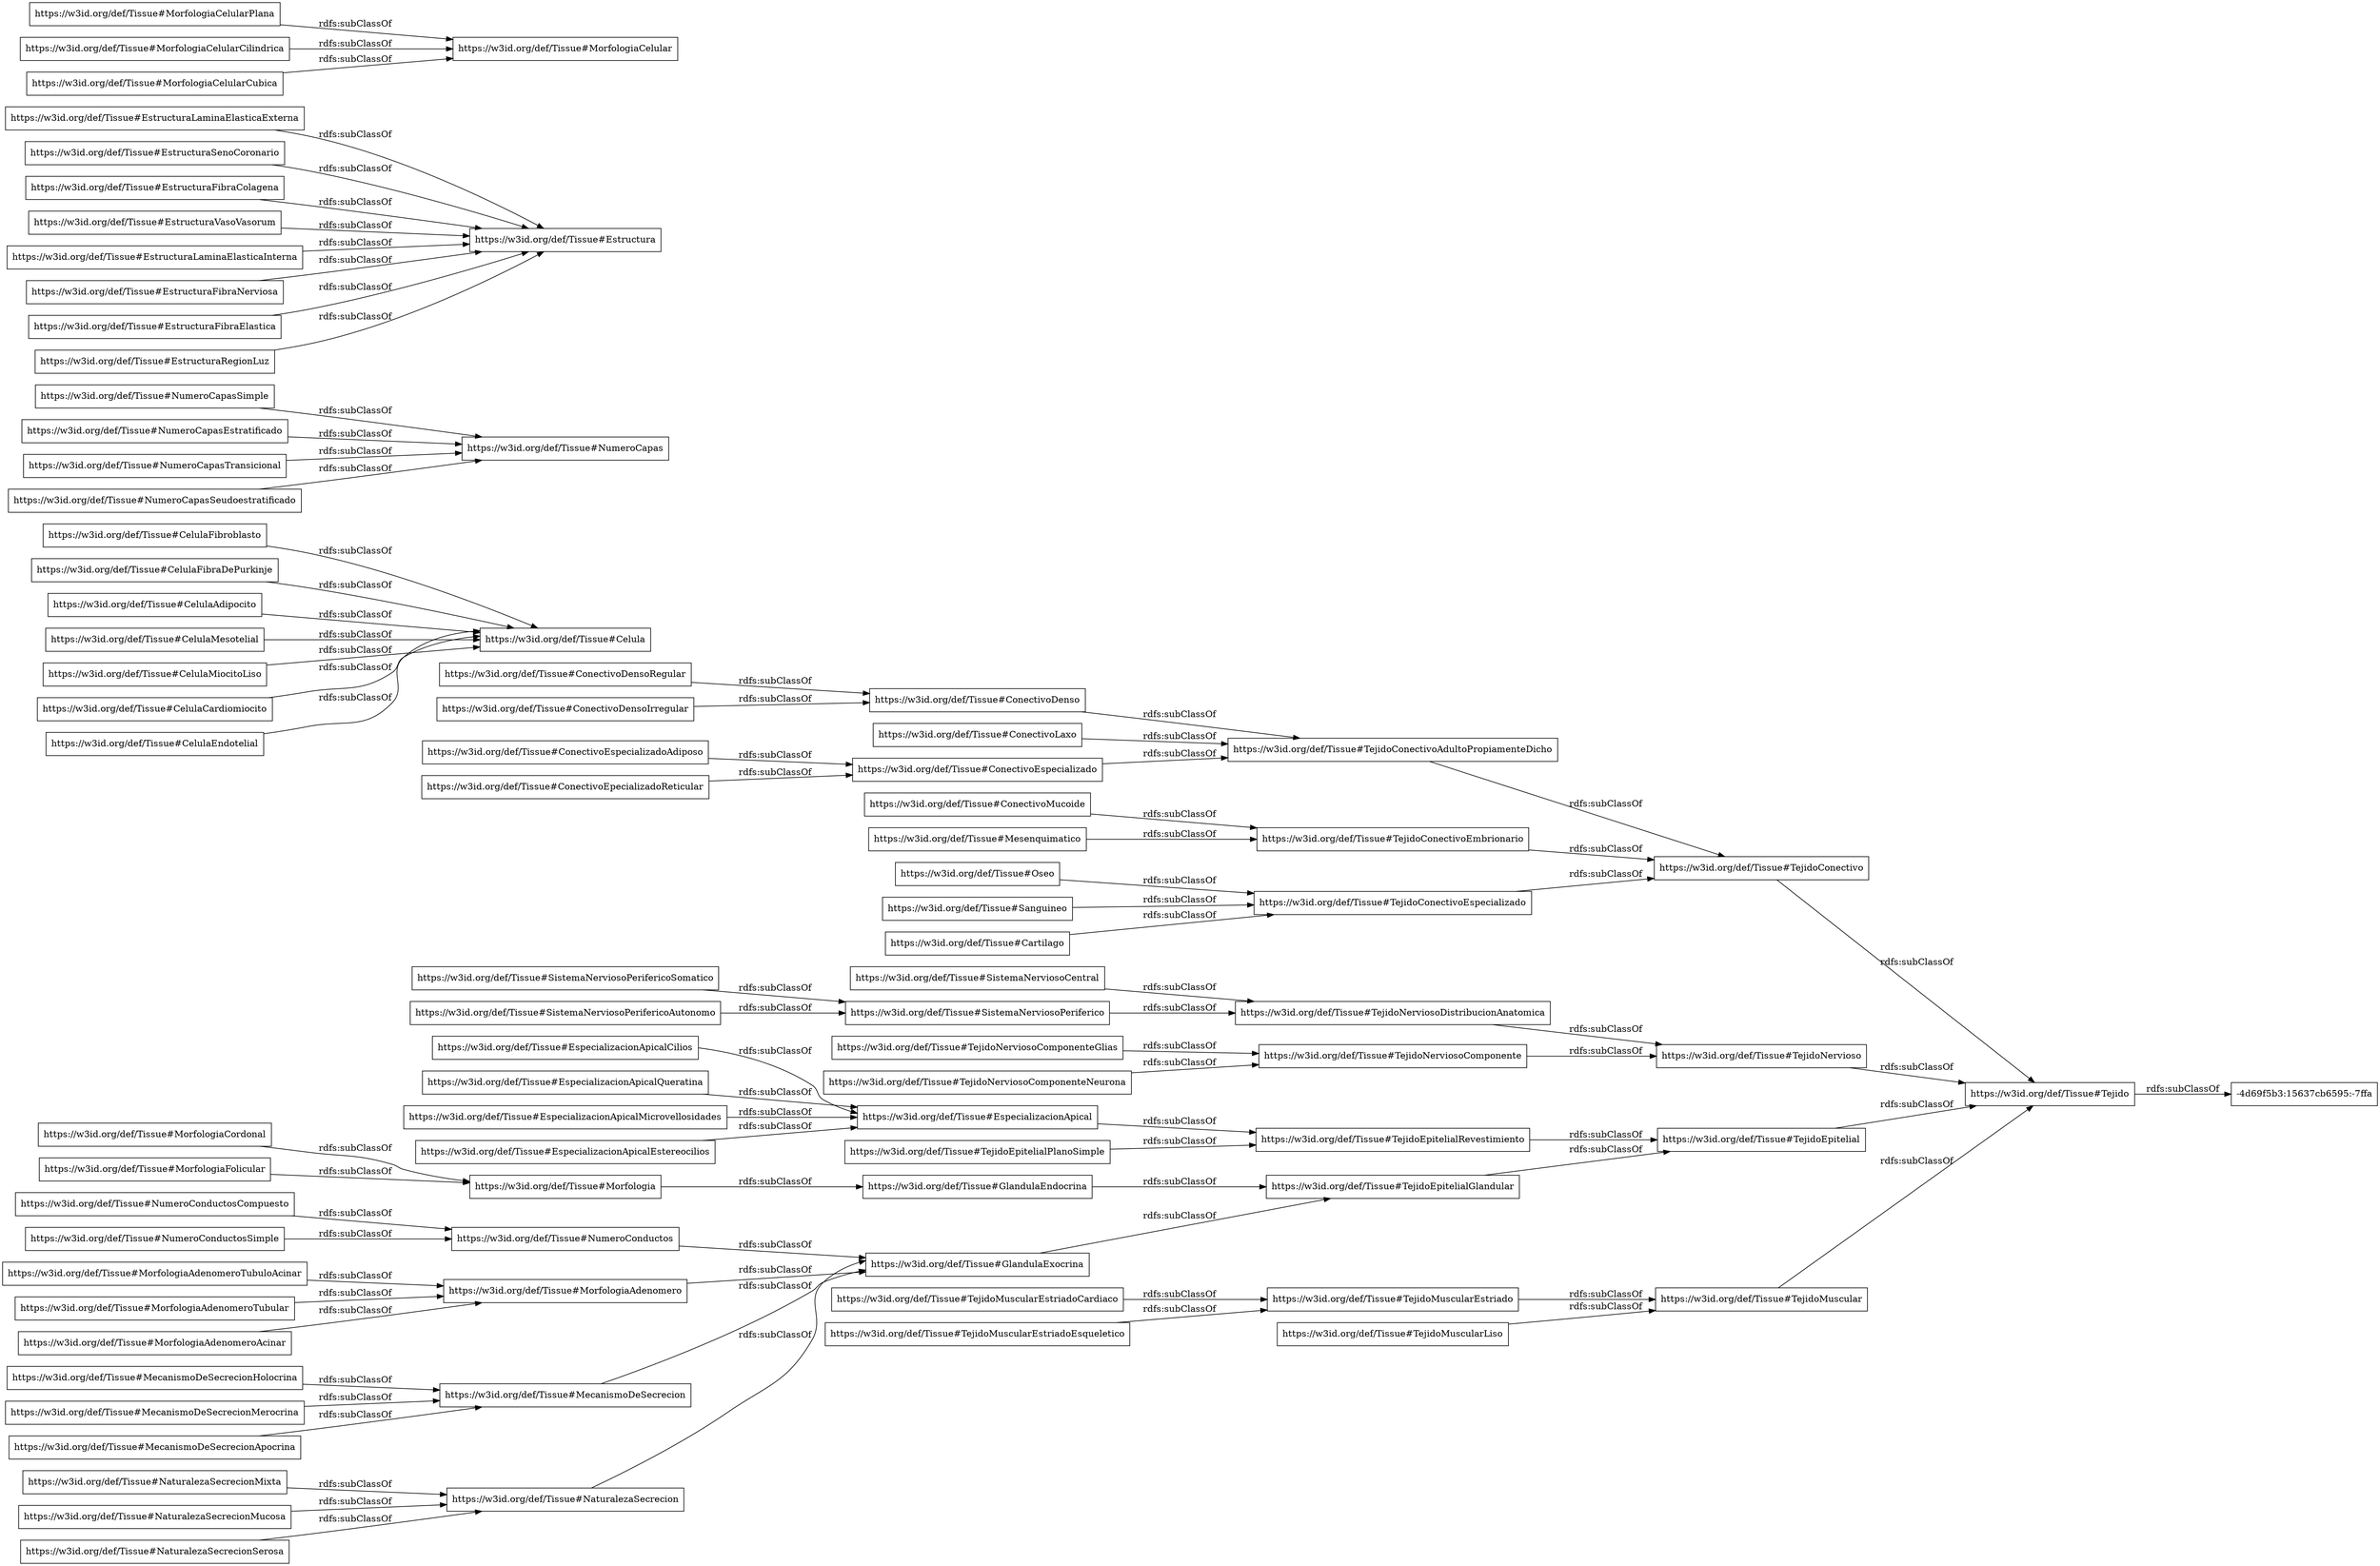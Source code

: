 digraph ar2dtool_diagram { 
rankdir=LR;
size="1000"
node [shape = rectangle, color="black"]; "https://w3id.org/def/Tissue#EspecializacionApicalQueratina" "https://w3id.org/def/Tissue#CelulaFibroblasto" "https://w3id.org/def/Tissue#ConectivoLaxo" "https://w3id.org/def/Tissue#SistemaNerviosoPerifericoAutonomo" "https://w3id.org/def/Tissue#NumeroConductos" "https://w3id.org/def/Tissue#ConectivoDenso" "https://w3id.org/def/Tissue#Celula" "https://w3id.org/def/Tissue#TejidoMuscularEstriado" "https://w3id.org/def/Tissue#NumeroCapasSimple" "https://w3id.org/def/Tissue#MorfologiaAdenomeroTubular" "https://w3id.org/def/Tissue#Estructura" "https://w3id.org/def/Tissue#NumeroCapasEstratificado" "https://w3id.org/def/Tissue#CelulaFibraDePurkinje" "https://w3id.org/def/Tissue#MecanismoDeSecrecionMerocrina" "https://w3id.org/def/Tissue#EspecializacionApicalMicrovellosidades" "https://w3id.org/def/Tissue#MorfologiaFolicular" "-4d69f5b3:15637cb6595:-7ffa" "https://w3id.org/def/Tissue#CelulaAdipocito" "https://w3id.org/def/Tissue#MorfologiaCelular" "https://w3id.org/def/Tissue#SistemaNerviosoCentral" "https://w3id.org/def/Tissue#MorfologiaAdenomeroAcinar" "https://w3id.org/def/Tissue#MorfologiaCelularPlana" "https://w3id.org/def/Tissue#TejidoConectivo" "https://w3id.org/def/Tissue#TejidoNerviosoComponente" "https://w3id.org/def/Tissue#MorfologiaAdenomero" "https://w3id.org/def/Tissue#MorfologiaCordonal" "https://w3id.org/def/Tissue#EstructuraLaminaElasticaExterna" "https://w3id.org/def/Tissue#NumeroCapas" "https://w3id.org/def/Tissue#NaturalezaSecrecionMucosa" "https://w3id.org/def/Tissue#MecanismoDeSecrecion" "https://w3id.org/def/Tissue#CelulaMesotelial" "https://w3id.org/def/Tissue#TejidoConectivoAdultoPropiamenteDicho" "https://w3id.org/def/Tissue#EstructuraSenoCoronario" "https://w3id.org/def/Tissue#Oseo" "https://w3id.org/def/Tissue#EspecializacionApical" "https://w3id.org/def/Tissue#TejidoNerviosoComponenteNeurona" "https://w3id.org/def/Tissue#EspecializacionApicalEstereocilios" "https://w3id.org/def/Tissue#TejidoNerviosoComponenteGlias" "https://w3id.org/def/Tissue#TejidoMuscularEstriadoEsqueletico" "https://w3id.org/def/Tissue#Tejido" "https://w3id.org/def/Tissue#TejidoMuscularLiso" "https://w3id.org/def/Tissue#EstructuraFibraColagena" "https://w3id.org/def/Tissue#TejidoEpitelialRevestimiento" "https://w3id.org/def/Tissue#ConectivoEpecializadoReticular" "https://w3id.org/def/Tissue#EstructuraVasoVasorum" "https://w3id.org/def/Tissue#TejidoEpitelialGlandular" "https://w3id.org/def/Tissue#MorfologiaCelularCilindrica" "https://w3id.org/def/Tissue#GlandulaEndocrina" "https://w3id.org/def/Tissue#ConectivoMucoide" "https://w3id.org/def/Tissue#EstructuraLaminaElasticaInterna" "https://w3id.org/def/Tissue#ConectivoEspecializado" "https://w3id.org/def/Tissue#TejidoConectivoEmbrionario" "https://w3id.org/def/Tissue#GlandulaExocrina" "https://w3id.org/def/Tissue#ConectivoDensoIrregular" "https://w3id.org/def/Tissue#EstructuraFibraNerviosa" "https://w3id.org/def/Tissue#SistemaNerviosoPeriferico" "https://w3id.org/def/Tissue#MecanismoDeSecrecionApocrina" "https://w3id.org/def/Tissue#EstructuraFibraElastica" "https://w3id.org/def/Tissue#EstructuraRegionLuz" "https://w3id.org/def/Tissue#TejidoNervioso" "https://w3id.org/def/Tissue#ConectivoDensoRegular" "https://w3id.org/def/Tissue#TejidoEpitelial" "https://w3id.org/def/Tissue#NumeroConductosSimple" "https://w3id.org/def/Tissue#TejidoConectivoEspecializado" "https://w3id.org/def/Tissue#MecanismoDeSecrecionHolocrina" "https://w3id.org/def/Tissue#TejidoEpitelialPlanoSimple" "https://w3id.org/def/Tissue#NumeroCapasTransicional" "https://w3id.org/def/Tissue#NaturalezaSecrecionSerosa" "https://w3id.org/def/Tissue#CelulaMiocitoLiso" "https://w3id.org/def/Tissue#NumeroCapasSeudoestratificado" "https://w3id.org/def/Tissue#EspecializacionApicalCilios" "https://w3id.org/def/Tissue#NaturalezaSecrecionMixta" "https://w3id.org/def/Tissue#ConectivoEspecializadoAdiposo" "https://w3id.org/def/Tissue#Mesenquimatico" "https://w3id.org/def/Tissue#MorfologiaAdenomeroTubuloAcinar" "https://w3id.org/def/Tissue#Sanguineo" "https://w3id.org/def/Tissue#CelulaCardiomiocito" "https://w3id.org/def/Tissue#Cartilago" "https://w3id.org/def/Tissue#CelulaEndotelial" "https://w3id.org/def/Tissue#MorfologiaCelularCubica" "https://w3id.org/def/Tissue#TejidoMuscular" "https://w3id.org/def/Tissue#SistemaNerviosoPerifericoSomatico" "https://w3id.org/def/Tissue#TejidoNerviosoDistribucionAnatomica" "https://w3id.org/def/Tissue#TejidoMuscularEstriadoCardiaco" "https://w3id.org/def/Tissue#NumeroConductosCompuesto" "https://w3id.org/def/Tissue#NaturalezaSecrecion" "https://w3id.org/def/Tissue#Morfologia" ; /*classes style*/
	"https://w3id.org/def/Tissue#EspecializacionApicalQueratina" -> "https://w3id.org/def/Tissue#EspecializacionApical" [ label = "rdfs:subClassOf" ];
	"https://w3id.org/def/Tissue#CelulaFibroblasto" -> "https://w3id.org/def/Tissue#Celula" [ label = "rdfs:subClassOf" ];
	"https://w3id.org/def/Tissue#Sanguineo" -> "https://w3id.org/def/Tissue#TejidoConectivoEspecializado" [ label = "rdfs:subClassOf" ];
	"https://w3id.org/def/Tissue#NumeroCapasSimple" -> "https://w3id.org/def/Tissue#NumeroCapas" [ label = "rdfs:subClassOf" ];
	"https://w3id.org/def/Tissue#ConectivoLaxo" -> "https://w3id.org/def/Tissue#TejidoConectivoAdultoPropiamenteDicho" [ label = "rdfs:subClassOf" ];
	"https://w3id.org/def/Tissue#MecanismoDeSecrecion" -> "https://w3id.org/def/Tissue#GlandulaExocrina" [ label = "rdfs:subClassOf" ];
	"https://w3id.org/def/Tissue#EstructuraFibraNerviosa" -> "https://w3id.org/def/Tissue#Estructura" [ label = "rdfs:subClassOf" ];
	"https://w3id.org/def/Tissue#MorfologiaCelularPlana" -> "https://w3id.org/def/Tissue#MorfologiaCelular" [ label = "rdfs:subClassOf" ];
	"https://w3id.org/def/Tissue#CelulaAdipocito" -> "https://w3id.org/def/Tissue#Celula" [ label = "rdfs:subClassOf" ];
	"https://w3id.org/def/Tissue#TejidoMuscularEstriadoCardiaco" -> "https://w3id.org/def/Tissue#TejidoMuscularEstriado" [ label = "rdfs:subClassOf" ];
	"https://w3id.org/def/Tissue#SistemaNerviosoPeriferico" -> "https://w3id.org/def/Tissue#TejidoNerviosoDistribucionAnatomica" [ label = "rdfs:subClassOf" ];
	"https://w3id.org/def/Tissue#NaturalezaSecrecionMucosa" -> "https://w3id.org/def/Tissue#NaturalezaSecrecion" [ label = "rdfs:subClassOf" ];
	"https://w3id.org/def/Tissue#MorfologiaCelularCilindrica" -> "https://w3id.org/def/Tissue#MorfologiaCelular" [ label = "rdfs:subClassOf" ];
	"https://w3id.org/def/Tissue#EstructuraVasoVasorum" -> "https://w3id.org/def/Tissue#Estructura" [ label = "rdfs:subClassOf" ];
	"https://w3id.org/def/Tissue#EstructuraRegionLuz" -> "https://w3id.org/def/Tissue#Estructura" [ label = "rdfs:subClassOf" ];
	"https://w3id.org/def/Tissue#SistemaNerviosoPerifericoSomatico" -> "https://w3id.org/def/Tissue#SistemaNerviosoPeriferico" [ label = "rdfs:subClassOf" ];
	"https://w3id.org/def/Tissue#NaturalezaSecrecionSerosa" -> "https://w3id.org/def/Tissue#NaturalezaSecrecion" [ label = "rdfs:subClassOf" ];
	"https://w3id.org/def/Tissue#NumeroConductos" -> "https://w3id.org/def/Tissue#GlandulaExocrina" [ label = "rdfs:subClassOf" ];
	"https://w3id.org/def/Tissue#Oseo" -> "https://w3id.org/def/Tissue#TejidoConectivoEspecializado" [ label = "rdfs:subClassOf" ];
	"https://w3id.org/def/Tissue#EspecializacionApicalEstereocilios" -> "https://w3id.org/def/Tissue#EspecializacionApical" [ label = "rdfs:subClassOf" ];
	"https://w3id.org/def/Tissue#TejidoMuscularEstriado" -> "https://w3id.org/def/Tissue#TejidoMuscular" [ label = "rdfs:subClassOf" ];
	"https://w3id.org/def/Tissue#MorfologiaAdenomeroTubular" -> "https://w3id.org/def/Tissue#MorfologiaAdenomero" [ label = "rdfs:subClassOf" ];
	"https://w3id.org/def/Tissue#SistemaNerviosoPerifericoAutonomo" -> "https://w3id.org/def/Tissue#SistemaNerviosoPeriferico" [ label = "rdfs:subClassOf" ];
	"https://w3id.org/def/Tissue#TejidoEpitelial" -> "https://w3id.org/def/Tissue#Tejido" [ label = "rdfs:subClassOf" ];
	"https://w3id.org/def/Tissue#NumeroCapasEstratificado" -> "https://w3id.org/def/Tissue#NumeroCapas" [ label = "rdfs:subClassOf" ];
	"https://w3id.org/def/Tissue#MecanismoDeSecrecionApocrina" -> "https://w3id.org/def/Tissue#MecanismoDeSecrecion" [ label = "rdfs:subClassOf" ];
	"https://w3id.org/def/Tissue#ConectivoDensoIrregular" -> "https://w3id.org/def/Tissue#ConectivoDenso" [ label = "rdfs:subClassOf" ];
	"https://w3id.org/def/Tissue#Cartilago" -> "https://w3id.org/def/Tissue#TejidoConectivoEspecializado" [ label = "rdfs:subClassOf" ];
	"https://w3id.org/def/Tissue#NaturalezaSecrecionMixta" -> "https://w3id.org/def/Tissue#NaturalezaSecrecion" [ label = "rdfs:subClassOf" ];
	"https://w3id.org/def/Tissue#EstructuraFibraColagena" -> "https://w3id.org/def/Tissue#Estructura" [ label = "rdfs:subClassOf" ];
	"https://w3id.org/def/Tissue#ConectivoDenso" -> "https://w3id.org/def/Tissue#TejidoConectivoAdultoPropiamenteDicho" [ label = "rdfs:subClassOf" ];
	"https://w3id.org/def/Tissue#ConectivoDensoRegular" -> "https://w3id.org/def/Tissue#ConectivoDenso" [ label = "rdfs:subClassOf" ];
	"https://w3id.org/def/Tissue#EstructuraLaminaElasticaInterna" -> "https://w3id.org/def/Tissue#Estructura" [ label = "rdfs:subClassOf" ];
	"https://w3id.org/def/Tissue#TejidoNerviosoComponenteGlias" -> "https://w3id.org/def/Tissue#TejidoNerviosoComponente" [ label = "rdfs:subClassOf" ];
	"https://w3id.org/def/Tissue#TejidoMuscularLiso" -> "https://w3id.org/def/Tissue#TejidoMuscular" [ label = "rdfs:subClassOf" ];
	"https://w3id.org/def/Tissue#NumeroCapasSeudoestratificado" -> "https://w3id.org/def/Tissue#NumeroCapas" [ label = "rdfs:subClassOf" ];
	"https://w3id.org/def/Tissue#NaturalezaSecrecion" -> "https://w3id.org/def/Tissue#GlandulaExocrina" [ label = "rdfs:subClassOf" ];
	"https://w3id.org/def/Tissue#TejidoNervioso" -> "https://w3id.org/def/Tissue#Tejido" [ label = "rdfs:subClassOf" ];
	"https://w3id.org/def/Tissue#MecanismoDeSecrecionHolocrina" -> "https://w3id.org/def/Tissue#MecanismoDeSecrecion" [ label = "rdfs:subClassOf" ];
	"https://w3id.org/def/Tissue#ConectivoMucoide" -> "https://w3id.org/def/Tissue#TejidoConectivoEmbrionario" [ label = "rdfs:subClassOf" ];
	"https://w3id.org/def/Tissue#NumeroConductosSimple" -> "https://w3id.org/def/Tissue#NumeroConductos" [ label = "rdfs:subClassOf" ];
	"https://w3id.org/def/Tissue#TejidoNerviosoComponente" -> "https://w3id.org/def/Tissue#TejidoNervioso" [ label = "rdfs:subClassOf" ];
	"https://w3id.org/def/Tissue#CelulaEndotelial" -> "https://w3id.org/def/Tissue#Celula" [ label = "rdfs:subClassOf" ];
	"https://w3id.org/def/Tissue#SistemaNerviosoCentral" -> "https://w3id.org/def/Tissue#TejidoNerviosoDistribucionAnatomica" [ label = "rdfs:subClassOf" ];
	"https://w3id.org/def/Tissue#EspecializacionApicalMicrovellosidades" -> "https://w3id.org/def/Tissue#EspecializacionApical" [ label = "rdfs:subClassOf" ];
	"https://w3id.org/def/Tissue#MecanismoDeSecrecionMerocrina" -> "https://w3id.org/def/Tissue#MecanismoDeSecrecion" [ label = "rdfs:subClassOf" ];
	"https://w3id.org/def/Tissue#TejidoEpitelialPlanoSimple" -> "https://w3id.org/def/Tissue#TejidoEpitelialRevestimiento" [ label = "rdfs:subClassOf" ];
	"https://w3id.org/def/Tissue#CelulaCardiomiocito" -> "https://w3id.org/def/Tissue#Celula" [ label = "rdfs:subClassOf" ];
	"https://w3id.org/def/Tissue#EstructuraSenoCoronario" -> "https://w3id.org/def/Tissue#Estructura" [ label = "rdfs:subClassOf" ];
	"https://w3id.org/def/Tissue#GlandulaEndocrina" -> "https://w3id.org/def/Tissue#TejidoEpitelialGlandular" [ label = "rdfs:subClassOf" ];
	"https://w3id.org/def/Tissue#NumeroConductosCompuesto" -> "https://w3id.org/def/Tissue#NumeroConductos" [ label = "rdfs:subClassOf" ];
	"https://w3id.org/def/Tissue#TejidoConectivo" -> "https://w3id.org/def/Tissue#Tejido" [ label = "rdfs:subClassOf" ];
	"https://w3id.org/def/Tissue#TejidoMuscular" -> "https://w3id.org/def/Tissue#Tejido" [ label = "rdfs:subClassOf" ];
	"https://w3id.org/def/Tissue#EspecializacionApical" -> "https://w3id.org/def/Tissue#TejidoEpitelialRevestimiento" [ label = "rdfs:subClassOf" ];
	"https://w3id.org/def/Tissue#EstructuraFibraElastica" -> "https://w3id.org/def/Tissue#Estructura" [ label = "rdfs:subClassOf" ];
	"https://w3id.org/def/Tissue#Mesenquimatico" -> "https://w3id.org/def/Tissue#TejidoConectivoEmbrionario" [ label = "rdfs:subClassOf" ];
	"https://w3id.org/def/Tissue#ConectivoEspecializadoAdiposo" -> "https://w3id.org/def/Tissue#ConectivoEspecializado" [ label = "rdfs:subClassOf" ];
	"https://w3id.org/def/Tissue#TejidoMuscularEstriadoEsqueletico" -> "https://w3id.org/def/Tissue#TejidoMuscularEstriado" [ label = "rdfs:subClassOf" ];
	"https://w3id.org/def/Tissue#TejidoEpitelialRevestimiento" -> "https://w3id.org/def/Tissue#TejidoEpitelial" [ label = "rdfs:subClassOf" ];
	"https://w3id.org/def/Tissue#GlandulaExocrina" -> "https://w3id.org/def/Tissue#TejidoEpitelialGlandular" [ label = "rdfs:subClassOf" ];
	"https://w3id.org/def/Tissue#TejidoNerviosoDistribucionAnatomica" -> "https://w3id.org/def/Tissue#TejidoNervioso" [ label = "rdfs:subClassOf" ];
	"https://w3id.org/def/Tissue#Tejido" -> "-4d69f5b3:15637cb6595:-7ffa" [ label = "rdfs:subClassOf" ];
	"https://w3id.org/def/Tissue#CelulaFibraDePurkinje" -> "https://w3id.org/def/Tissue#Celula" [ label = "rdfs:subClassOf" ];
	"https://w3id.org/def/Tissue#MorfologiaAdenomero" -> "https://w3id.org/def/Tissue#GlandulaExocrina" [ label = "rdfs:subClassOf" ];
	"https://w3id.org/def/Tissue#ConectivoEspecializado" -> "https://w3id.org/def/Tissue#TejidoConectivoAdultoPropiamenteDicho" [ label = "rdfs:subClassOf" ];
	"https://w3id.org/def/Tissue#MorfologiaCelularCubica" -> "https://w3id.org/def/Tissue#MorfologiaCelular" [ label = "rdfs:subClassOf" ];
	"https://w3id.org/def/Tissue#Morfologia" -> "https://w3id.org/def/Tissue#GlandulaEndocrina" [ label = "rdfs:subClassOf" ];
	"https://w3id.org/def/Tissue#ConectivoEpecializadoReticular" -> "https://w3id.org/def/Tissue#ConectivoEspecializado" [ label = "rdfs:subClassOf" ];
	"https://w3id.org/def/Tissue#CelulaMiocitoLiso" -> "https://w3id.org/def/Tissue#Celula" [ label = "rdfs:subClassOf" ];
	"https://w3id.org/def/Tissue#NumeroCapasTransicional" -> "https://w3id.org/def/Tissue#NumeroCapas" [ label = "rdfs:subClassOf" ];
	"https://w3id.org/def/Tissue#MorfologiaCordonal" -> "https://w3id.org/def/Tissue#Morfologia" [ label = "rdfs:subClassOf" ];
	"https://w3id.org/def/Tissue#MorfologiaAdenomeroAcinar" -> "https://w3id.org/def/Tissue#MorfologiaAdenomero" [ label = "rdfs:subClassOf" ];
	"https://w3id.org/def/Tissue#MorfologiaAdenomeroTubuloAcinar" -> "https://w3id.org/def/Tissue#MorfologiaAdenomero" [ label = "rdfs:subClassOf" ];
	"https://w3id.org/def/Tissue#MorfologiaFolicular" -> "https://w3id.org/def/Tissue#Morfologia" [ label = "rdfs:subClassOf" ];
	"https://w3id.org/def/Tissue#EstructuraLaminaElasticaExterna" -> "https://w3id.org/def/Tissue#Estructura" [ label = "rdfs:subClassOf" ];
	"https://w3id.org/def/Tissue#TejidoConectivoEmbrionario" -> "https://w3id.org/def/Tissue#TejidoConectivo" [ label = "rdfs:subClassOf" ];
	"https://w3id.org/def/Tissue#TejidoNerviosoComponenteNeurona" -> "https://w3id.org/def/Tissue#TejidoNerviosoComponente" [ label = "rdfs:subClassOf" ];
	"https://w3id.org/def/Tissue#TejidoEpitelialGlandular" -> "https://w3id.org/def/Tissue#TejidoEpitelial" [ label = "rdfs:subClassOf" ];
	"https://w3id.org/def/Tissue#EspecializacionApicalCilios" -> "https://w3id.org/def/Tissue#EspecializacionApical" [ label = "rdfs:subClassOf" ];
	"https://w3id.org/def/Tissue#TejidoConectivoAdultoPropiamenteDicho" -> "https://w3id.org/def/Tissue#TejidoConectivo" [ label = "rdfs:subClassOf" ];
	"https://w3id.org/def/Tissue#CelulaMesotelial" -> "https://w3id.org/def/Tissue#Celula" [ label = "rdfs:subClassOf" ];
	"https://w3id.org/def/Tissue#TejidoConectivoEspecializado" -> "https://w3id.org/def/Tissue#TejidoConectivo" [ label = "rdfs:subClassOf" ];

}
